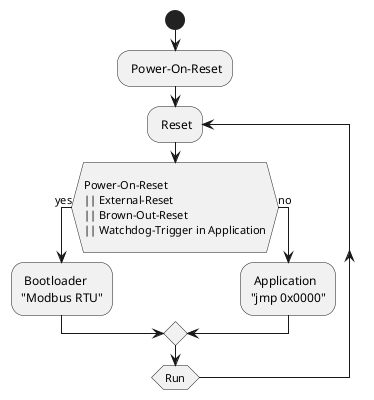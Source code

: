 @startuml boot_decision
start
: Power-On-Reset;

repeat : Reset;

if (
Power-On-Reset
|| External-Reset
|| Brown-Out-Reset
|| Watchdog-Trigger in Application
) then (yes)
: Bootloader
"Modbus RTU";
else (no)
: Application
"jmp 0x0000";
endif

repeat while (Run);
@enduml
